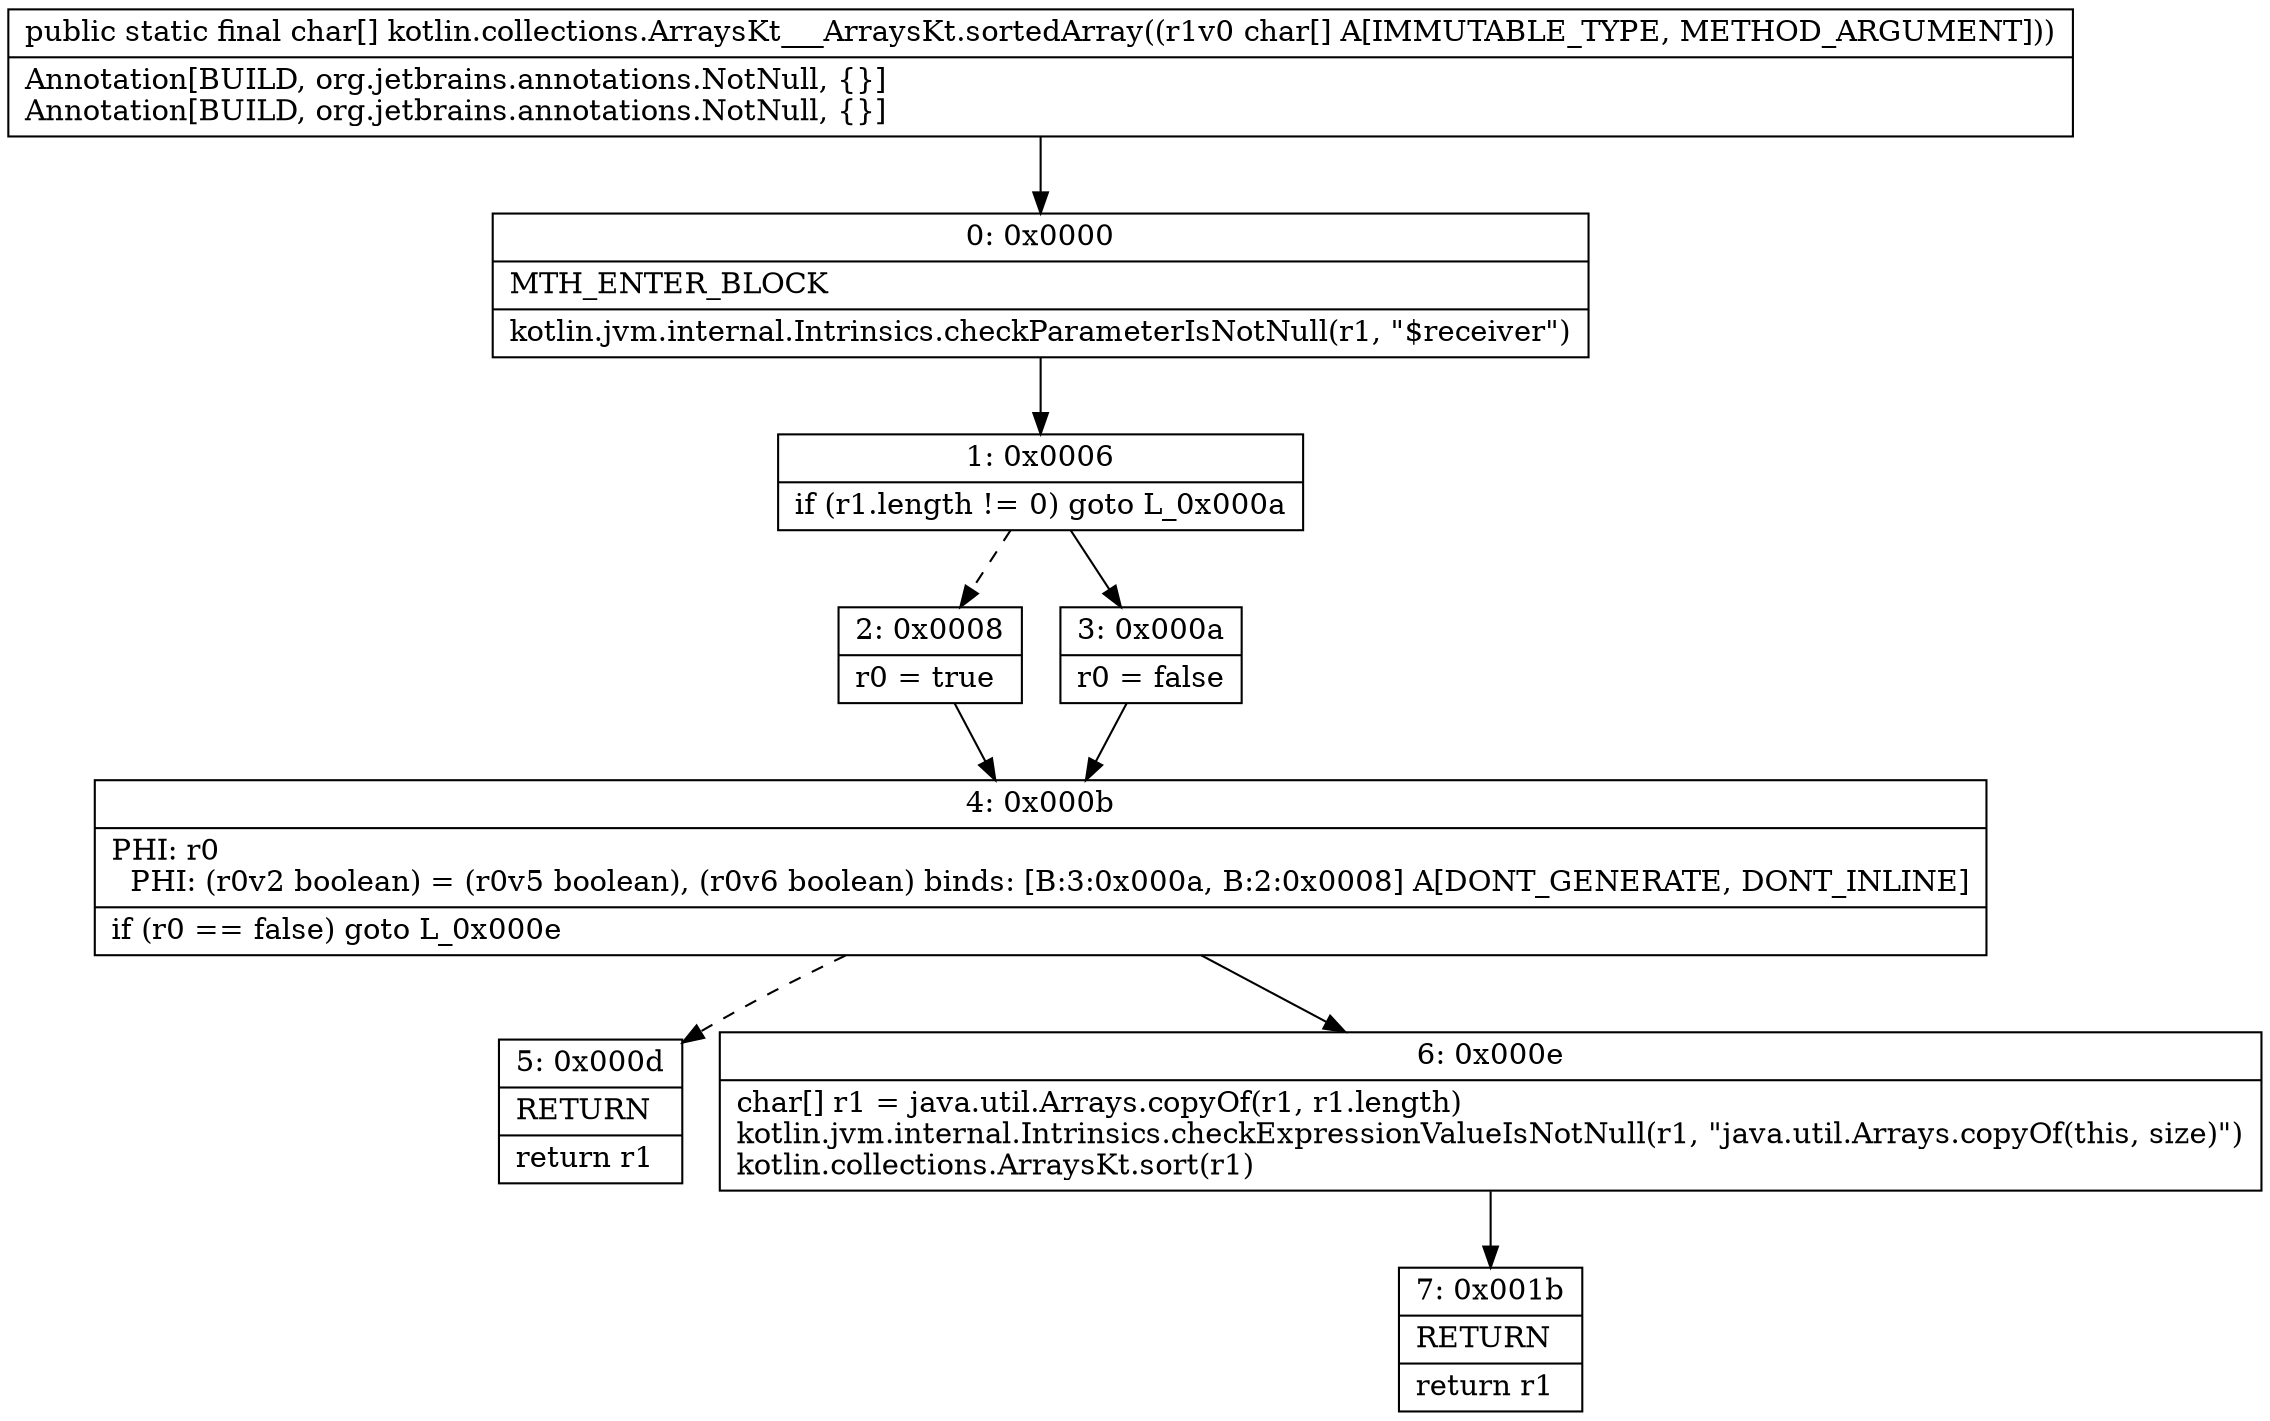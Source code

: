 digraph "CFG forkotlin.collections.ArraysKt___ArraysKt.sortedArray([C)[C" {
Node_0 [shape=record,label="{0\:\ 0x0000|MTH_ENTER_BLOCK\l|kotlin.jvm.internal.Intrinsics.checkParameterIsNotNull(r1, \"$receiver\")\l}"];
Node_1 [shape=record,label="{1\:\ 0x0006|if (r1.length != 0) goto L_0x000a\l}"];
Node_2 [shape=record,label="{2\:\ 0x0008|r0 = true\l}"];
Node_3 [shape=record,label="{3\:\ 0x000a|r0 = false\l}"];
Node_4 [shape=record,label="{4\:\ 0x000b|PHI: r0 \l  PHI: (r0v2 boolean) = (r0v5 boolean), (r0v6 boolean) binds: [B:3:0x000a, B:2:0x0008] A[DONT_GENERATE, DONT_INLINE]\l|if (r0 == false) goto L_0x000e\l}"];
Node_5 [shape=record,label="{5\:\ 0x000d|RETURN\l|return r1\l}"];
Node_6 [shape=record,label="{6\:\ 0x000e|char[] r1 = java.util.Arrays.copyOf(r1, r1.length)\lkotlin.jvm.internal.Intrinsics.checkExpressionValueIsNotNull(r1, \"java.util.Arrays.copyOf(this, size)\")\lkotlin.collections.ArraysKt.sort(r1)\l}"];
Node_7 [shape=record,label="{7\:\ 0x001b|RETURN\l|return r1\l}"];
MethodNode[shape=record,label="{public static final char[] kotlin.collections.ArraysKt___ArraysKt.sortedArray((r1v0 char[] A[IMMUTABLE_TYPE, METHOD_ARGUMENT]))  | Annotation[BUILD, org.jetbrains.annotations.NotNull, \{\}]\lAnnotation[BUILD, org.jetbrains.annotations.NotNull, \{\}]\l}"];
MethodNode -> Node_0;
Node_0 -> Node_1;
Node_1 -> Node_2[style=dashed];
Node_1 -> Node_3;
Node_2 -> Node_4;
Node_3 -> Node_4;
Node_4 -> Node_5[style=dashed];
Node_4 -> Node_6;
Node_6 -> Node_7;
}

